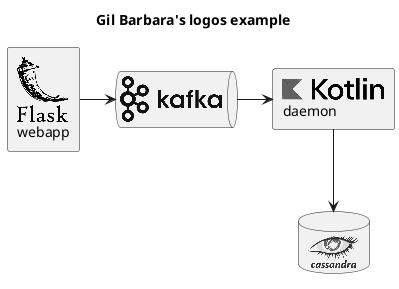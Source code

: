 @startuml

!include <logos/flask.puml>
!include <logos/kafka.puml>
!include <logos/kotlin.puml>
!include <logos/cassandra.puml>

title Gil Barbara's logos example

skinparam monochrome true

rectangle "<$flask>\nwebapp" as webapp
queue "<$kafka>" as kafka
rectangle "<$kotlin>\ndaemon" as daemon
database "<$cassandra>" as cassandra

webapp -> kafka
kafka -> daemon
daemon --> cassandra
@enduml